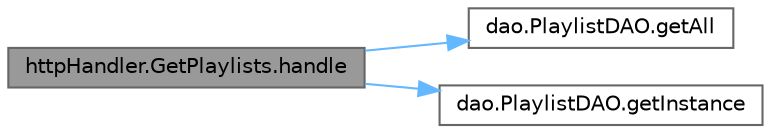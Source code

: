 digraph "httpHandler.GetPlaylists.handle"
{
 // LATEX_PDF_SIZE
  bgcolor="transparent";
  edge [fontname=Helvetica,fontsize=10,labelfontname=Helvetica,labelfontsize=10];
  node [fontname=Helvetica,fontsize=10,shape=box,height=0.2,width=0.4];
  rankdir="LR";
  Node1 [label="httpHandler.GetPlaylists.handle",height=0.2,width=0.4,color="gray40", fillcolor="grey60", style="filled", fontcolor="black",tooltip=" "];
  Node1 -> Node2 [color="steelblue1",style="solid"];
  Node2 [label="dao.PlaylistDAO.getAll",height=0.2,width=0.4,color="grey40", fillcolor="white", style="filled",URL="$classdao_1_1_playlist_d_a_o.html#ab1a2f0dddc78125c6e50f81fac57acdc",tooltip=" "];
  Node1 -> Node3 [color="steelblue1",style="solid"];
  Node3 [label="dao.PlaylistDAO.getInstance",height=0.2,width=0.4,color="grey40", fillcolor="white", style="filled",URL="$classdao_1_1_playlist_d_a_o.html#aac30065db2512efa8a058b35d342c65c",tooltip=" "];
}
